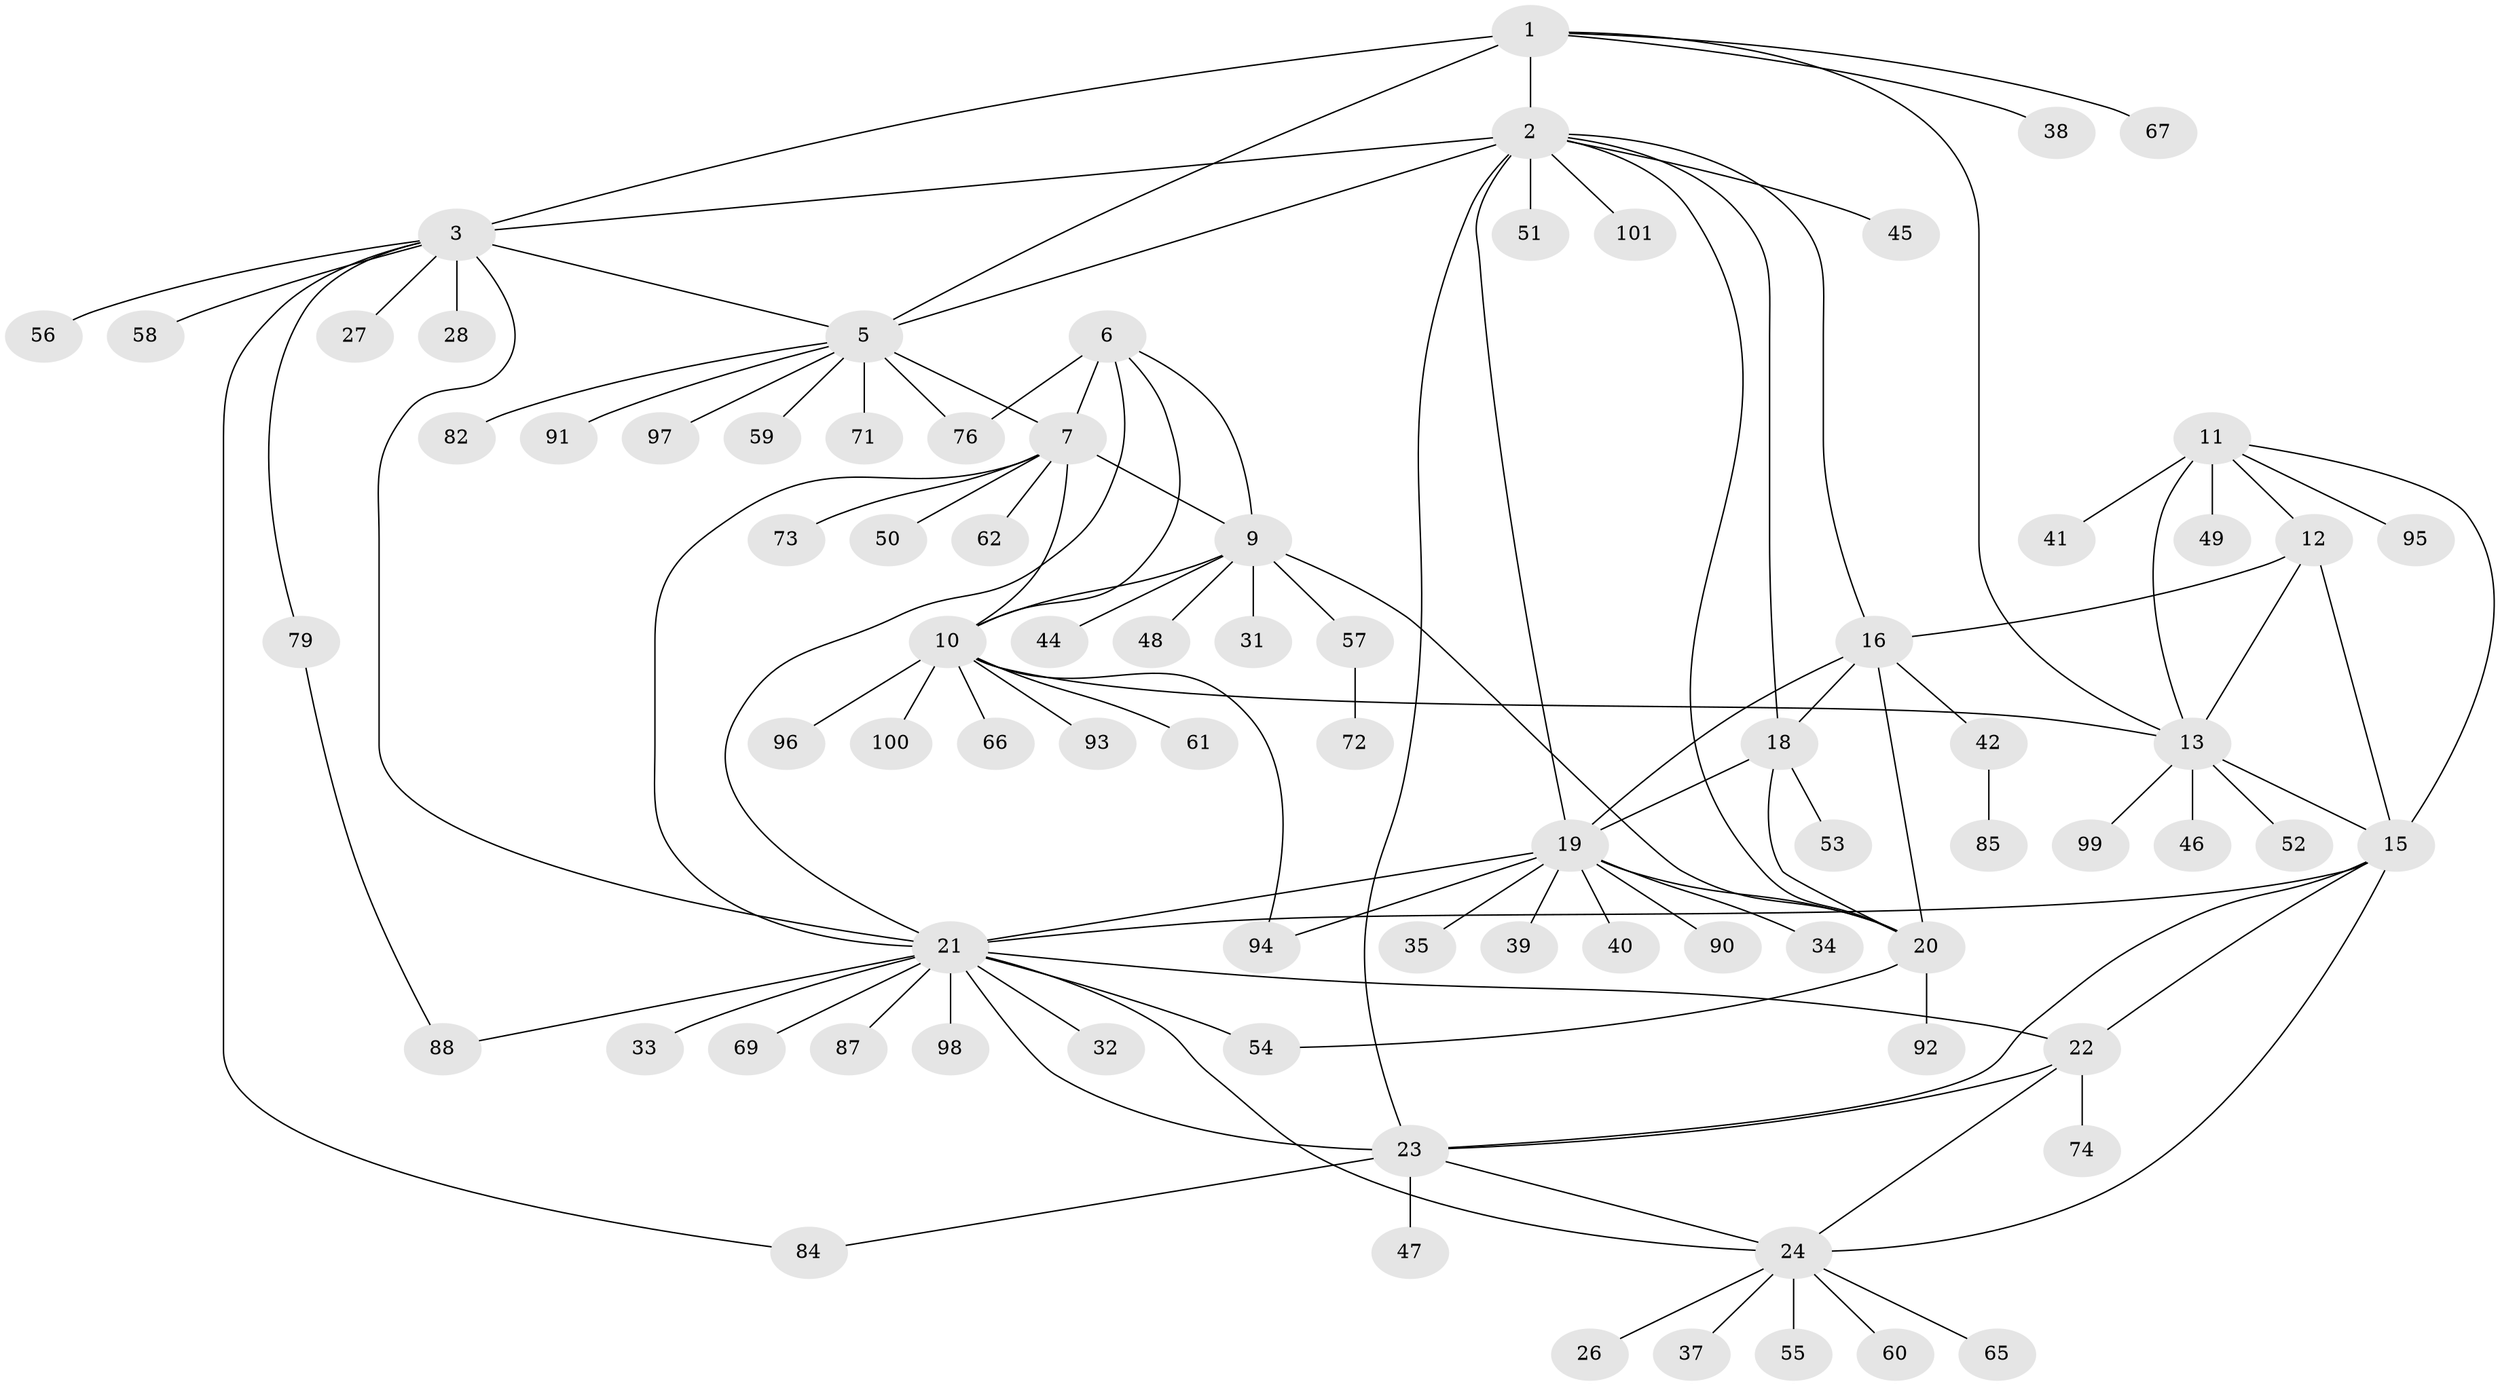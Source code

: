 // Generated by graph-tools (version 1.1) at 2025/52/02/27/25 19:52:19]
// undirected, 80 vertices, 113 edges
graph export_dot {
graph [start="1"]
  node [color=gray90,style=filled];
  1 [super="+4"];
  2 [super="+17"];
  3 [super="+68"];
  5 [super="+78"];
  6 [super="+83"];
  7 [super="+8"];
  9 [super="+36"];
  10 [super="+70"];
  11 [super="+29"];
  12;
  13 [super="+14"];
  15 [super="+25"];
  16 [super="+77"];
  18 [super="+64"];
  19 [super="+30"];
  20;
  21 [super="+75"];
  22;
  23 [super="+43"];
  24 [super="+63"];
  26;
  27;
  28;
  31;
  32;
  33;
  34;
  35;
  37;
  38;
  39;
  40;
  41;
  42;
  44;
  45;
  46;
  47;
  48;
  49;
  50 [super="+81"];
  51;
  52;
  53;
  54;
  55;
  56;
  57;
  58;
  59;
  60;
  61;
  62;
  65;
  66;
  67;
  69;
  71;
  72;
  73 [super="+80"];
  74;
  76;
  79 [super="+86"];
  82;
  84;
  85;
  87 [super="+89"];
  88;
  90;
  91;
  92;
  93;
  94;
  95;
  96;
  97;
  98;
  99;
  100;
  101;
  1 -- 2 [weight=2];
  1 -- 3 [weight=2];
  1 -- 5 [weight=2];
  1 -- 13;
  1 -- 67;
  1 -- 38;
  2 -- 3;
  2 -- 5;
  2 -- 23;
  2 -- 101;
  2 -- 16;
  2 -- 18;
  2 -- 51;
  2 -- 19;
  2 -- 20;
  2 -- 45;
  3 -- 5;
  3 -- 27;
  3 -- 28;
  3 -- 56;
  3 -- 58;
  3 -- 84;
  3 -- 21;
  3 -- 79;
  5 -- 59;
  5 -- 71;
  5 -- 76;
  5 -- 82;
  5 -- 91;
  5 -- 97;
  5 -- 7;
  6 -- 7 [weight=2];
  6 -- 9;
  6 -- 10;
  6 -- 21;
  6 -- 76;
  7 -- 9 [weight=2];
  7 -- 10 [weight=2];
  7 -- 50;
  7 -- 62;
  7 -- 73;
  7 -- 21;
  9 -- 10;
  9 -- 20;
  9 -- 31;
  9 -- 44;
  9 -- 48;
  9 -- 57;
  10 -- 61;
  10 -- 66;
  10 -- 93;
  10 -- 94;
  10 -- 96;
  10 -- 100;
  10 -- 13;
  11 -- 12;
  11 -- 13 [weight=2];
  11 -- 15;
  11 -- 41;
  11 -- 49;
  11 -- 95;
  12 -- 13 [weight=2];
  12 -- 15;
  12 -- 16;
  13 -- 15 [weight=2];
  13 -- 46;
  13 -- 52;
  13 -- 99;
  15 -- 21;
  15 -- 22;
  15 -- 23;
  15 -- 24;
  16 -- 18;
  16 -- 19;
  16 -- 20;
  16 -- 42;
  18 -- 19;
  18 -- 20;
  18 -- 53;
  19 -- 20;
  19 -- 21;
  19 -- 34;
  19 -- 35;
  19 -- 39;
  19 -- 40;
  19 -- 94;
  19 -- 90;
  20 -- 54;
  20 -- 92;
  21 -- 22;
  21 -- 23;
  21 -- 24;
  21 -- 32;
  21 -- 33;
  21 -- 54;
  21 -- 69;
  21 -- 87;
  21 -- 88;
  21 -- 98;
  22 -- 23;
  22 -- 24;
  22 -- 74;
  23 -- 24;
  23 -- 47;
  23 -- 84;
  24 -- 26;
  24 -- 37;
  24 -- 55;
  24 -- 60;
  24 -- 65;
  42 -- 85;
  57 -- 72;
  79 -- 88;
}

